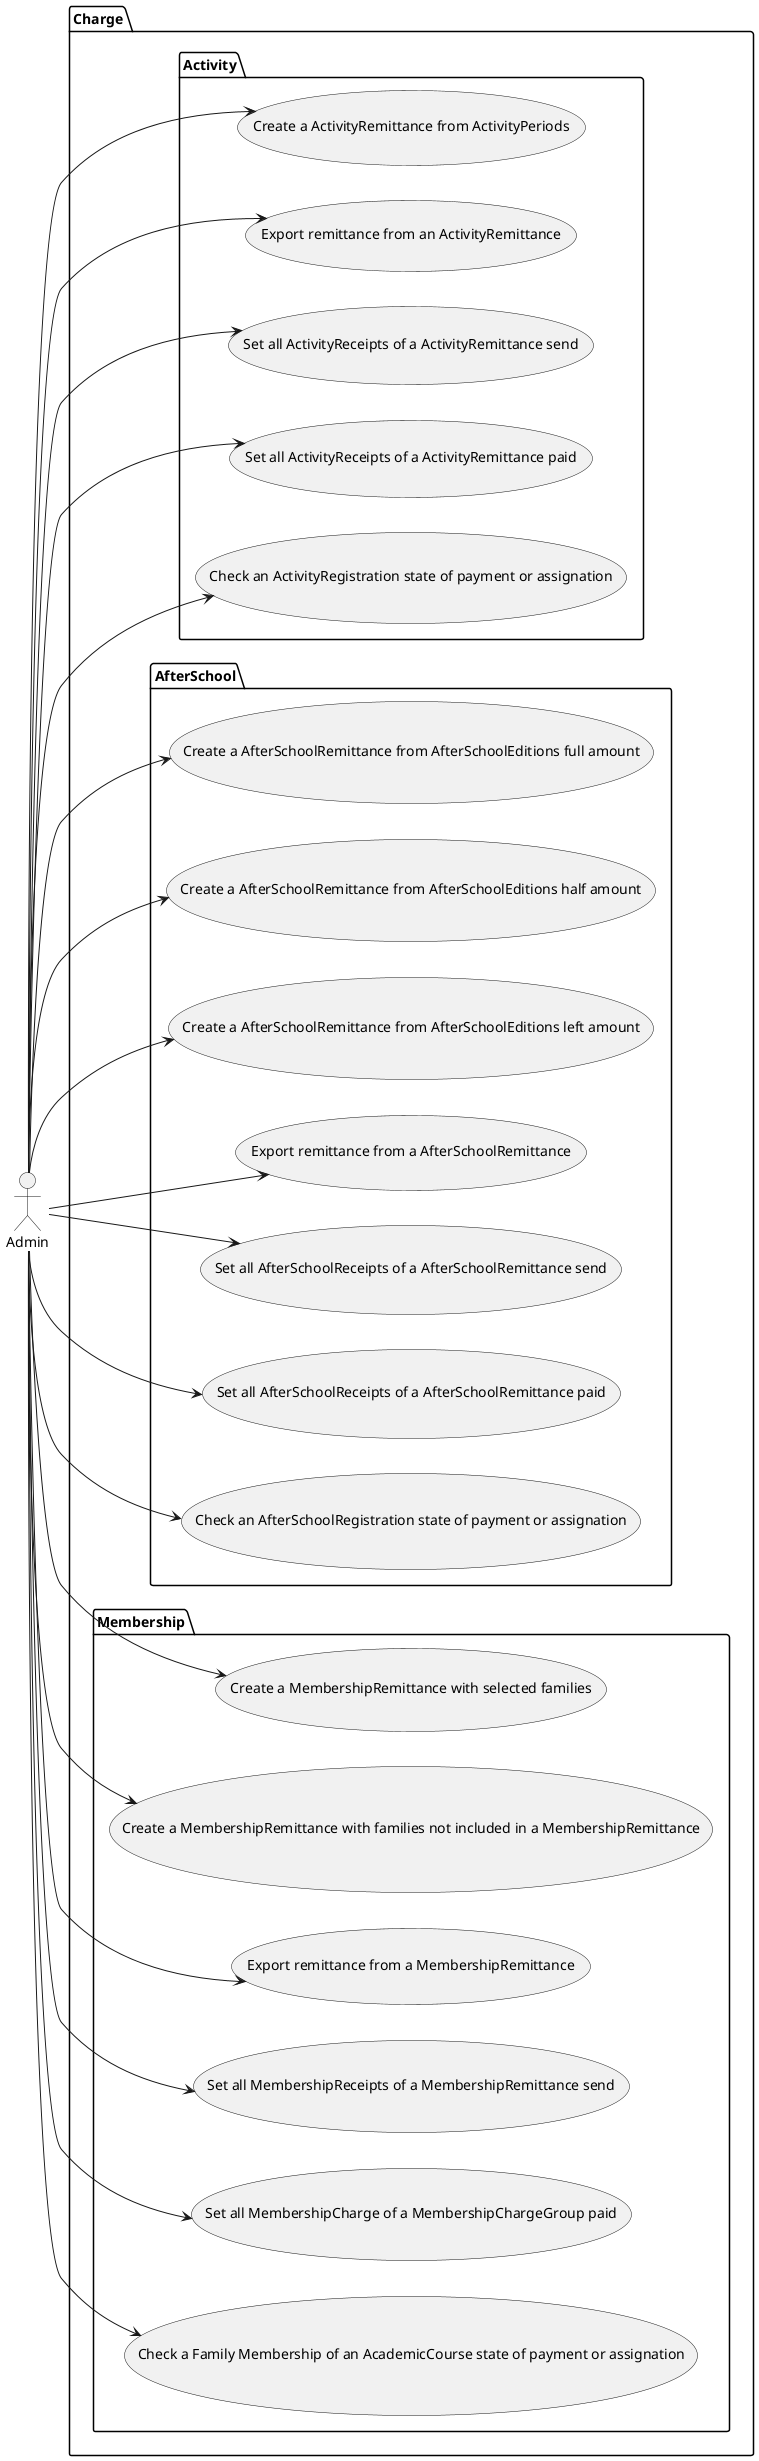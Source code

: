 @startuml
left to right direction
actor Admin
package Charge {
    package Activity{
      Admin --> (Create a ActivityRemittance from ActivityPeriods)
      Admin --> (Export remittance from an ActivityRemittance)
      Admin --> (Set all ActivityReceipts of a ActivityRemittance send)
      Admin --> (Set all ActivityReceipts of a ActivityRemittance paid)
      Admin --> (Check an ActivityRegistration state of payment or assignation)
    }
    package AfterSchool{
      Admin --> (Create a AfterSchoolRemittance from AfterSchoolEditions full amount)
      Admin --> (Create a AfterSchoolRemittance from AfterSchoolEditions half amount)
      Admin --> (Create a AfterSchoolRemittance from AfterSchoolEditions left amount)
      Admin --> (Export remittance from a AfterSchoolRemittance)
      Admin --> (Set all AfterSchoolReceipts of a AfterSchoolRemittance send)
      Admin --> (Set all AfterSchoolReceipts of a AfterSchoolRemittance paid)
      Admin --> (Check an AfterSchoolRegistration state of payment or assignation)
    }
    package Membership{
      Admin --> (Create a MembershipRemittance with selected families)
      Admin --> (Create a MembershipRemittance with families not included in a MembershipRemittance)
      Admin --> (Export remittance from a MembershipRemittance)
      Admin --> (Set all MembershipReceipts of a MembershipRemittance send)
      Admin --> (Set all MembershipCharge of a MembershipChargeGroup paid)
      Admin --> (Check a Family Membership of an AcademicCourse state of payment or assignation)
    }
}
@enduml
